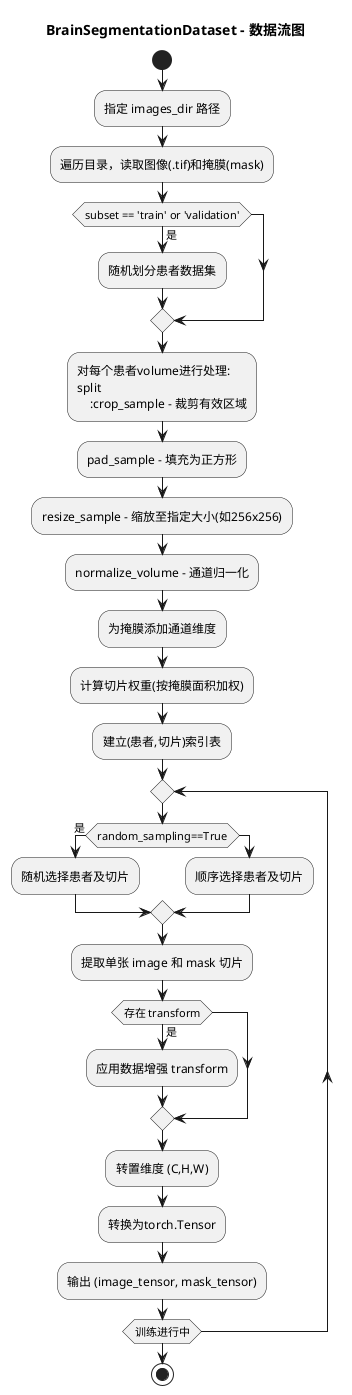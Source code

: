 @startuml
title BrainSegmentationDataset - 数据流图

start

:指定 images_dir 路径;
:遍历目录，读取图像(.tif)和掩膜(mask);

if (subset == 'train' or 'validation') then (是)
    :随机划分患者数据集;
endif

:对每个患者volume进行处理:
split
    :crop_sample - 裁剪有效区域;

    :pad_sample - 填充为正方形;

    :resize_sample - 缩放至指定大小(如256x256);

    :normalize_volume - 通道归一化;


:为掩膜添加通道维度;

:计算切片权重(按掩膜面积加权);

:建立(患者,切片)索引表;

repeat
    if (random_sampling==True) then (是)
        :随机选择患者及切片;
    else
        :顺序选择患者及切片;
    endif

    :提取单张 image 和 mask 切片;

    if (存在 transform) then (是)
        :应用数据增强 transform;
    endif

    :转置维度 (C,H,W);
    :转换为torch.Tensor;
    :输出 (image_tensor, mask_tensor);
repeat while (训练进行中)

stop

@enduml
